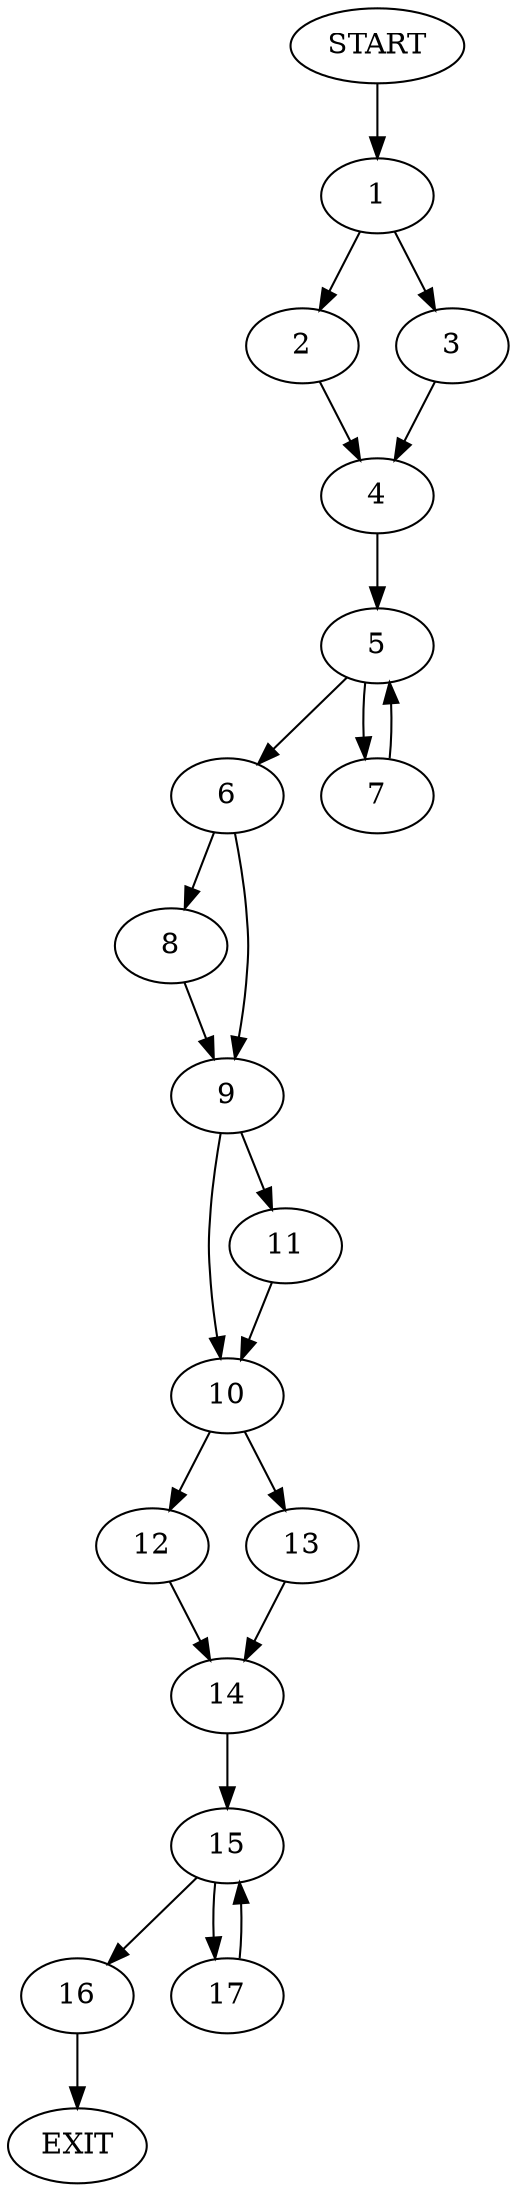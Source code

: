 digraph {
0 [label="START"]
18 [label="EXIT"]
0 -> 1
1 -> 2
1 -> 3
2 -> 4
3 -> 4
4 -> 5
5 -> 6
5 -> 7
6 -> 8
6 -> 9
7 -> 5
8 -> 9
9 -> 10
9 -> 11
10 -> 12
10 -> 13
11 -> 10
12 -> 14
13 -> 14
14 -> 15
15 -> 16
15 -> 17
16 -> 18
17 -> 15
}
